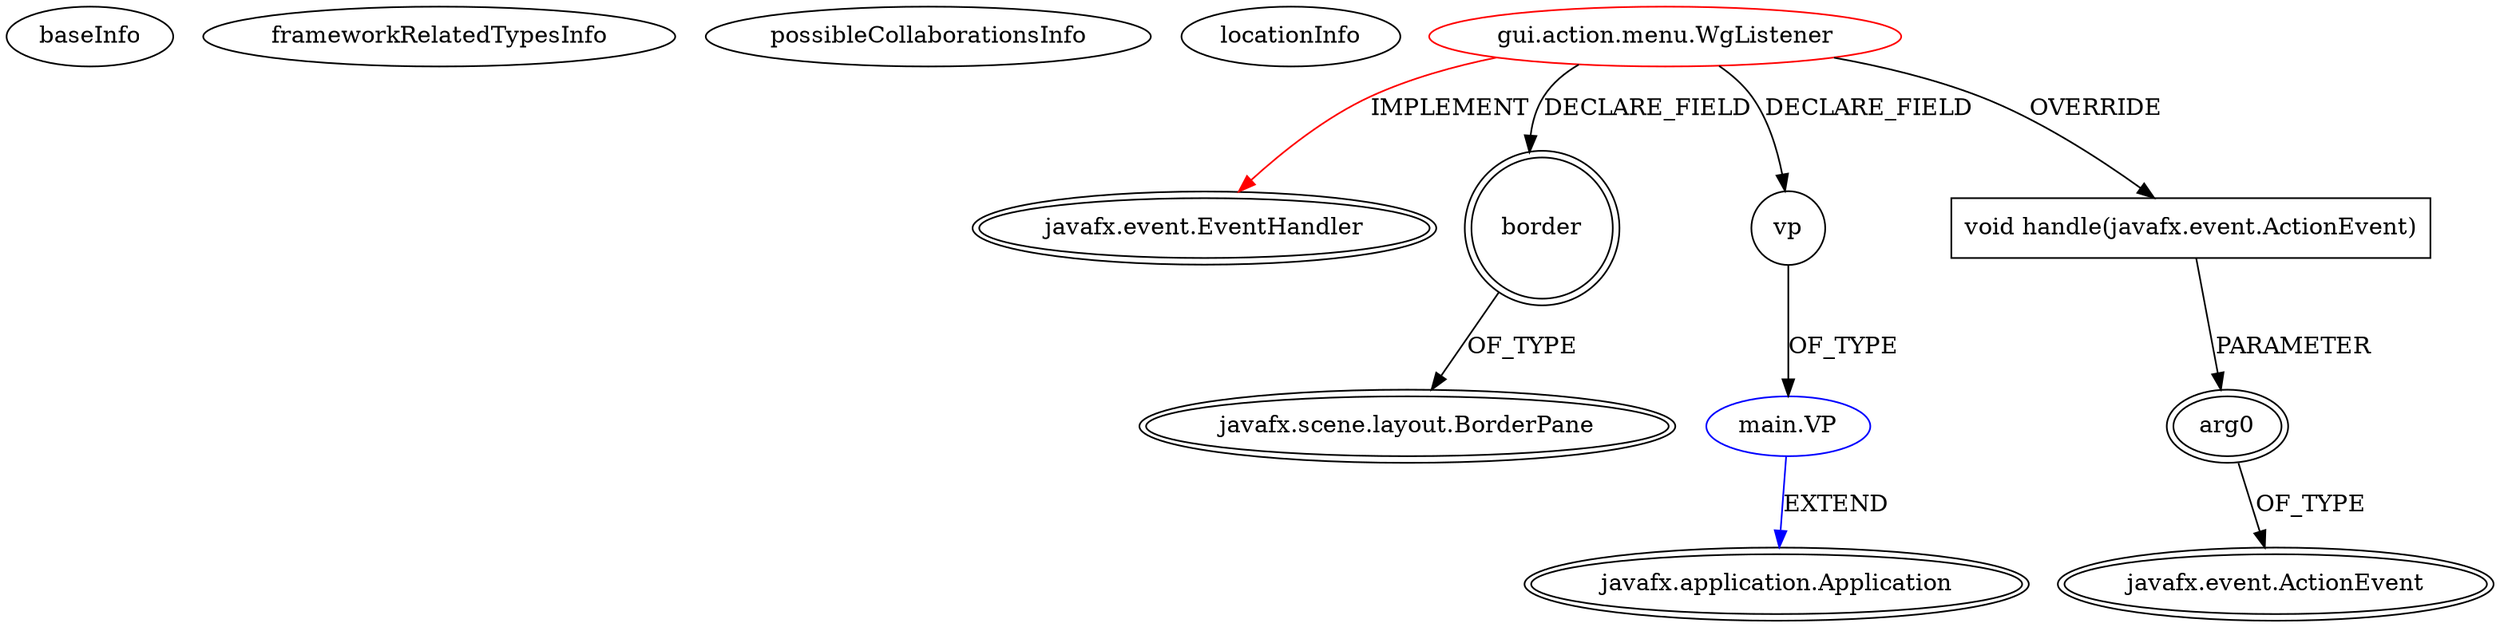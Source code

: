 digraph {
baseInfo[graphId=831,category="extension_graph",isAnonymous=false,possibleRelation=true]
frameworkRelatedTypesInfo[0="javafx.event.EventHandler"]
possibleCollaborationsInfo[0="831~FIELD_DECLARATION-~javafx.event.EventHandler ~javafx.application.Application ~false~false"]
locationInfo[projectName="MWeigert-Vectron",filePath="/MWeigert-Vectron/Vectron-master/src/gui/action/menu/WgListener.java",contextSignature="WgListener",graphId="831"]
0[label="gui.action.menu.WgListener",vertexType="ROOT_CLIENT_CLASS_DECLARATION",isFrameworkType=false,color=red]
1[label="javafx.event.EventHandler",vertexType="FRAMEWORK_INTERFACE_TYPE",isFrameworkType=true,peripheries=2]
2[label="border",vertexType="FIELD_DECLARATION",isFrameworkType=true,peripheries=2,shape=circle]
3[label="javafx.scene.layout.BorderPane",vertexType="FRAMEWORK_CLASS_TYPE",isFrameworkType=true,peripheries=2]
4[label="vp",vertexType="FIELD_DECLARATION",isFrameworkType=false,shape=circle]
5[label="main.VP",vertexType="REFERENCE_CLIENT_CLASS_DECLARATION",isFrameworkType=false,color=blue]
6[label="javafx.application.Application",vertexType="FRAMEWORK_CLASS_TYPE",isFrameworkType=true,peripheries=2]
7[label="void handle(javafx.event.ActionEvent)",vertexType="OVERRIDING_METHOD_DECLARATION",isFrameworkType=false,shape=box]
8[label="arg0",vertexType="PARAMETER_DECLARATION",isFrameworkType=true,peripheries=2]
9[label="javafx.event.ActionEvent",vertexType="FRAMEWORK_CLASS_TYPE",isFrameworkType=true,peripheries=2]
0->1[label="IMPLEMENT",color=red]
0->2[label="DECLARE_FIELD"]
2->3[label="OF_TYPE"]
0->4[label="DECLARE_FIELD"]
5->6[label="EXTEND",color=blue]
4->5[label="OF_TYPE"]
0->7[label="OVERRIDE"]
8->9[label="OF_TYPE"]
7->8[label="PARAMETER"]
}
